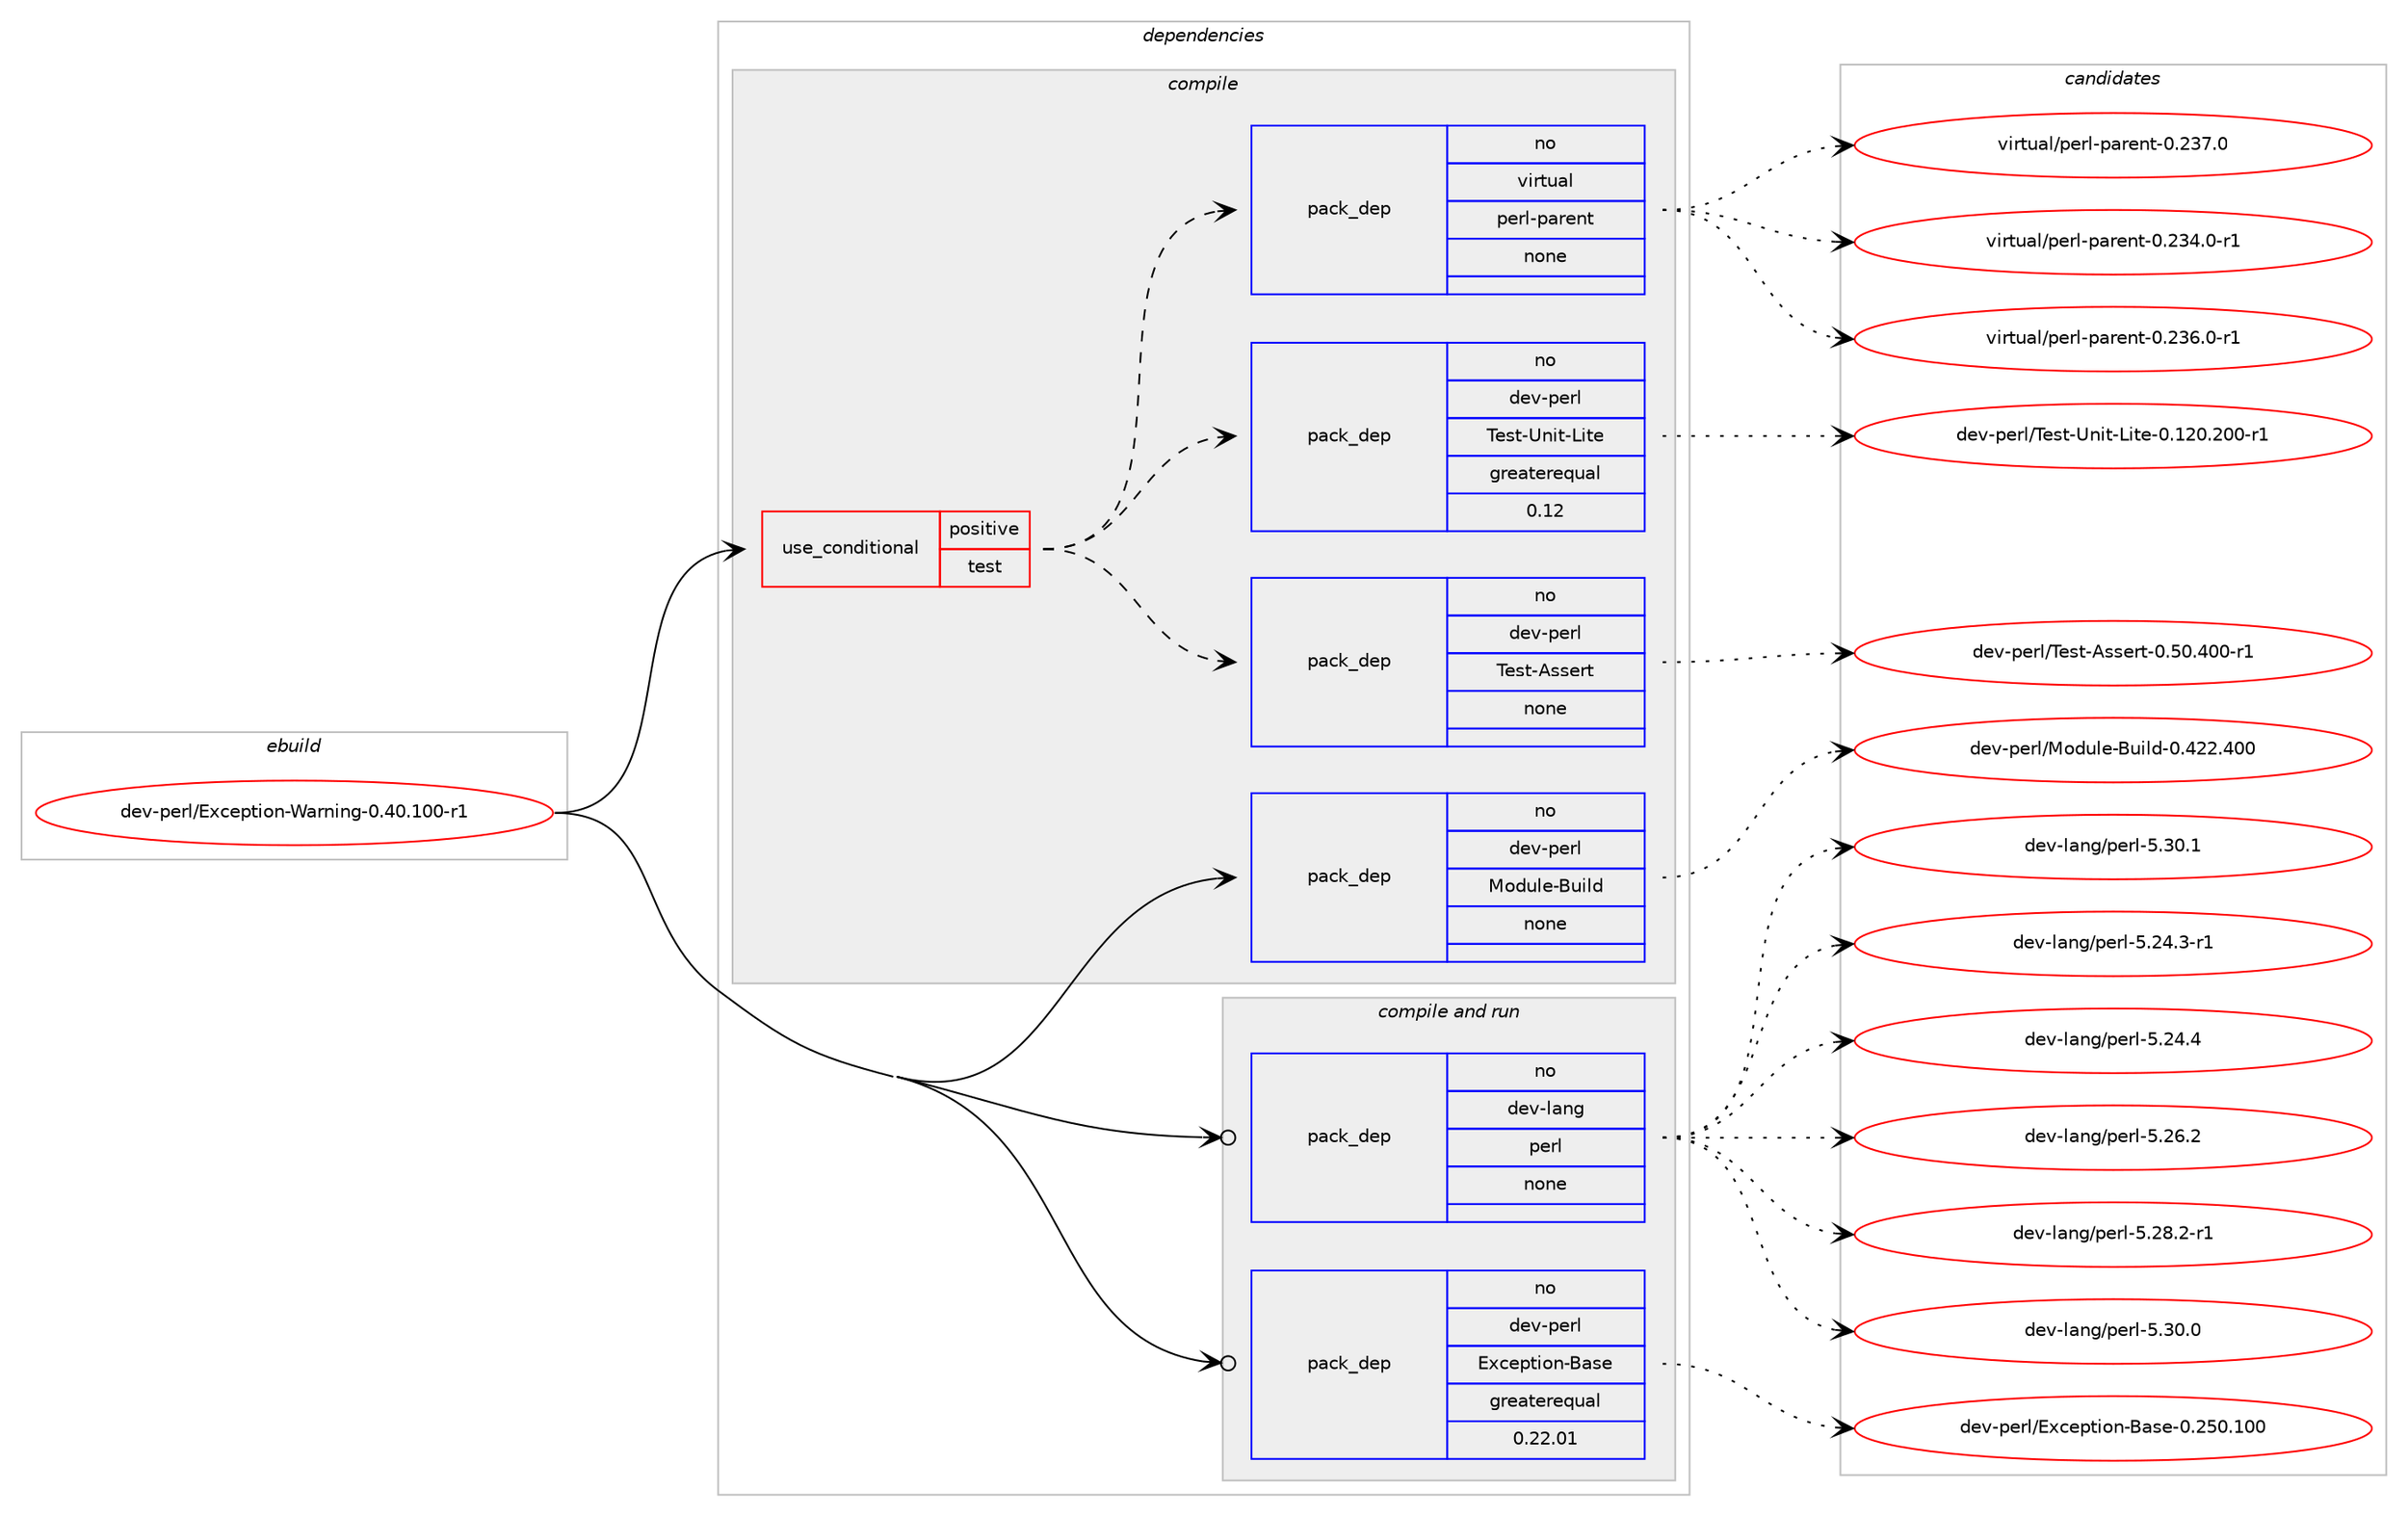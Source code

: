 digraph prolog {

# *************
# Graph options
# *************

newrank=true;
concentrate=true;
compound=true;
graph [rankdir=LR,fontname=Helvetica,fontsize=10,ranksep=1.5];#, ranksep=2.5, nodesep=0.2];
edge  [arrowhead=vee];
node  [fontname=Helvetica,fontsize=10];

# **********
# The ebuild
# **********

subgraph cluster_leftcol {
color=gray;
rank=same;
label=<<i>ebuild</i>>;
id [label="dev-perl/Exception-Warning-0.40.100-r1", color=red, width=4, href="../dev-perl/Exception-Warning-0.40.100-r1.svg"];
}

# ****************
# The dependencies
# ****************

subgraph cluster_midcol {
color=gray;
label=<<i>dependencies</i>>;
subgraph cluster_compile {
fillcolor="#eeeeee";
style=filled;
label=<<i>compile</i>>;
subgraph cond133618 {
dependency577674 [label=<<TABLE BORDER="0" CELLBORDER="1" CELLSPACING="0" CELLPADDING="4"><TR><TD ROWSPAN="3" CELLPADDING="10">use_conditional</TD></TR><TR><TD>positive</TD></TR><TR><TD>test</TD></TR></TABLE>>, shape=none, color=red];
subgraph pack432409 {
dependency577675 [label=<<TABLE BORDER="0" CELLBORDER="1" CELLSPACING="0" CELLPADDING="4" WIDTH="220"><TR><TD ROWSPAN="6" CELLPADDING="30">pack_dep</TD></TR><TR><TD WIDTH="110">no</TD></TR><TR><TD>dev-perl</TD></TR><TR><TD>Test-Assert</TD></TR><TR><TD>none</TD></TR><TR><TD></TD></TR></TABLE>>, shape=none, color=blue];
}
dependency577674:e -> dependency577675:w [weight=20,style="dashed",arrowhead="vee"];
subgraph pack432410 {
dependency577676 [label=<<TABLE BORDER="0" CELLBORDER="1" CELLSPACING="0" CELLPADDING="4" WIDTH="220"><TR><TD ROWSPAN="6" CELLPADDING="30">pack_dep</TD></TR><TR><TD WIDTH="110">no</TD></TR><TR><TD>dev-perl</TD></TR><TR><TD>Test-Unit-Lite</TD></TR><TR><TD>greaterequal</TD></TR><TR><TD>0.12</TD></TR></TABLE>>, shape=none, color=blue];
}
dependency577674:e -> dependency577676:w [weight=20,style="dashed",arrowhead="vee"];
subgraph pack432411 {
dependency577677 [label=<<TABLE BORDER="0" CELLBORDER="1" CELLSPACING="0" CELLPADDING="4" WIDTH="220"><TR><TD ROWSPAN="6" CELLPADDING="30">pack_dep</TD></TR><TR><TD WIDTH="110">no</TD></TR><TR><TD>virtual</TD></TR><TR><TD>perl-parent</TD></TR><TR><TD>none</TD></TR><TR><TD></TD></TR></TABLE>>, shape=none, color=blue];
}
dependency577674:e -> dependency577677:w [weight=20,style="dashed",arrowhead="vee"];
}
id:e -> dependency577674:w [weight=20,style="solid",arrowhead="vee"];
subgraph pack432412 {
dependency577678 [label=<<TABLE BORDER="0" CELLBORDER="1" CELLSPACING="0" CELLPADDING="4" WIDTH="220"><TR><TD ROWSPAN="6" CELLPADDING="30">pack_dep</TD></TR><TR><TD WIDTH="110">no</TD></TR><TR><TD>dev-perl</TD></TR><TR><TD>Module-Build</TD></TR><TR><TD>none</TD></TR><TR><TD></TD></TR></TABLE>>, shape=none, color=blue];
}
id:e -> dependency577678:w [weight=20,style="solid",arrowhead="vee"];
}
subgraph cluster_compileandrun {
fillcolor="#eeeeee";
style=filled;
label=<<i>compile and run</i>>;
subgraph pack432413 {
dependency577679 [label=<<TABLE BORDER="0" CELLBORDER="1" CELLSPACING="0" CELLPADDING="4" WIDTH="220"><TR><TD ROWSPAN="6" CELLPADDING="30">pack_dep</TD></TR><TR><TD WIDTH="110">no</TD></TR><TR><TD>dev-lang</TD></TR><TR><TD>perl</TD></TR><TR><TD>none</TD></TR><TR><TD></TD></TR></TABLE>>, shape=none, color=blue];
}
id:e -> dependency577679:w [weight=20,style="solid",arrowhead="odotvee"];
subgraph pack432414 {
dependency577680 [label=<<TABLE BORDER="0" CELLBORDER="1" CELLSPACING="0" CELLPADDING="4" WIDTH="220"><TR><TD ROWSPAN="6" CELLPADDING="30">pack_dep</TD></TR><TR><TD WIDTH="110">no</TD></TR><TR><TD>dev-perl</TD></TR><TR><TD>Exception-Base</TD></TR><TR><TD>greaterequal</TD></TR><TR><TD>0.22.01</TD></TR></TABLE>>, shape=none, color=blue];
}
id:e -> dependency577680:w [weight=20,style="solid",arrowhead="odotvee"];
}
subgraph cluster_run {
fillcolor="#eeeeee";
style=filled;
label=<<i>run</i>>;
}
}

# **************
# The candidates
# **************

subgraph cluster_choices {
rank=same;
color=gray;
label=<<i>candidates</i>>;

subgraph choice432409 {
color=black;
nodesep=1;
choice10010111845112101114108478410111511645651151151011141164548465348465248484511449 [label="dev-perl/Test-Assert-0.50.400-r1", color=red, width=4,href="../dev-perl/Test-Assert-0.50.400-r1.svg"];
dependency577675:e -> choice10010111845112101114108478410111511645651151151011141164548465348465248484511449:w [style=dotted,weight="100"];
}
subgraph choice432410 {
color=black;
nodesep=1;
choice10010111845112101114108478410111511645851101051164576105116101454846495048465048484511449 [label="dev-perl/Test-Unit-Lite-0.120.200-r1", color=red, width=4,href="../dev-perl/Test-Unit-Lite-0.120.200-r1.svg"];
dependency577676:e -> choice10010111845112101114108478410111511645851101051164576105116101454846495048465048484511449:w [style=dotted,weight="100"];
}
subgraph choice432411 {
color=black;
nodesep=1;
choice1181051141161179710847112101114108451129711410111011645484650515246484511449 [label="virtual/perl-parent-0.234.0-r1", color=red, width=4,href="../virtual/perl-parent-0.234.0-r1.svg"];
choice1181051141161179710847112101114108451129711410111011645484650515446484511449 [label="virtual/perl-parent-0.236.0-r1", color=red, width=4,href="../virtual/perl-parent-0.236.0-r1.svg"];
choice118105114116117971084711210111410845112971141011101164548465051554648 [label="virtual/perl-parent-0.237.0", color=red, width=4,href="../virtual/perl-parent-0.237.0.svg"];
dependency577677:e -> choice1181051141161179710847112101114108451129711410111011645484650515246484511449:w [style=dotted,weight="100"];
dependency577677:e -> choice1181051141161179710847112101114108451129711410111011645484650515446484511449:w [style=dotted,weight="100"];
dependency577677:e -> choice118105114116117971084711210111410845112971141011101164548465051554648:w [style=dotted,weight="100"];
}
subgraph choice432412 {
color=black;
nodesep=1;
choice100101118451121011141084777111100117108101456611710510810045484652505046524848 [label="dev-perl/Module-Build-0.422.400", color=red, width=4,href="../dev-perl/Module-Build-0.422.400.svg"];
dependency577678:e -> choice100101118451121011141084777111100117108101456611710510810045484652505046524848:w [style=dotted,weight="100"];
}
subgraph choice432413 {
color=black;
nodesep=1;
choice100101118451089711010347112101114108455346505246514511449 [label="dev-lang/perl-5.24.3-r1", color=red, width=4,href="../dev-lang/perl-5.24.3-r1.svg"];
choice10010111845108971101034711210111410845534650524652 [label="dev-lang/perl-5.24.4", color=red, width=4,href="../dev-lang/perl-5.24.4.svg"];
choice10010111845108971101034711210111410845534650544650 [label="dev-lang/perl-5.26.2", color=red, width=4,href="../dev-lang/perl-5.26.2.svg"];
choice100101118451089711010347112101114108455346505646504511449 [label="dev-lang/perl-5.28.2-r1", color=red, width=4,href="../dev-lang/perl-5.28.2-r1.svg"];
choice10010111845108971101034711210111410845534651484648 [label="dev-lang/perl-5.30.0", color=red, width=4,href="../dev-lang/perl-5.30.0.svg"];
choice10010111845108971101034711210111410845534651484649 [label="dev-lang/perl-5.30.1", color=red, width=4,href="../dev-lang/perl-5.30.1.svg"];
dependency577679:e -> choice100101118451089711010347112101114108455346505246514511449:w [style=dotted,weight="100"];
dependency577679:e -> choice10010111845108971101034711210111410845534650524652:w [style=dotted,weight="100"];
dependency577679:e -> choice10010111845108971101034711210111410845534650544650:w [style=dotted,weight="100"];
dependency577679:e -> choice100101118451089711010347112101114108455346505646504511449:w [style=dotted,weight="100"];
dependency577679:e -> choice10010111845108971101034711210111410845534651484648:w [style=dotted,weight="100"];
dependency577679:e -> choice10010111845108971101034711210111410845534651484649:w [style=dotted,weight="100"];
}
subgraph choice432414 {
color=black;
nodesep=1;
choice1001011184511210111410847691209910111211610511111045669711510145484650534846494848 [label="dev-perl/Exception-Base-0.250.100", color=red, width=4,href="../dev-perl/Exception-Base-0.250.100.svg"];
dependency577680:e -> choice1001011184511210111410847691209910111211610511111045669711510145484650534846494848:w [style=dotted,weight="100"];
}
}

}
